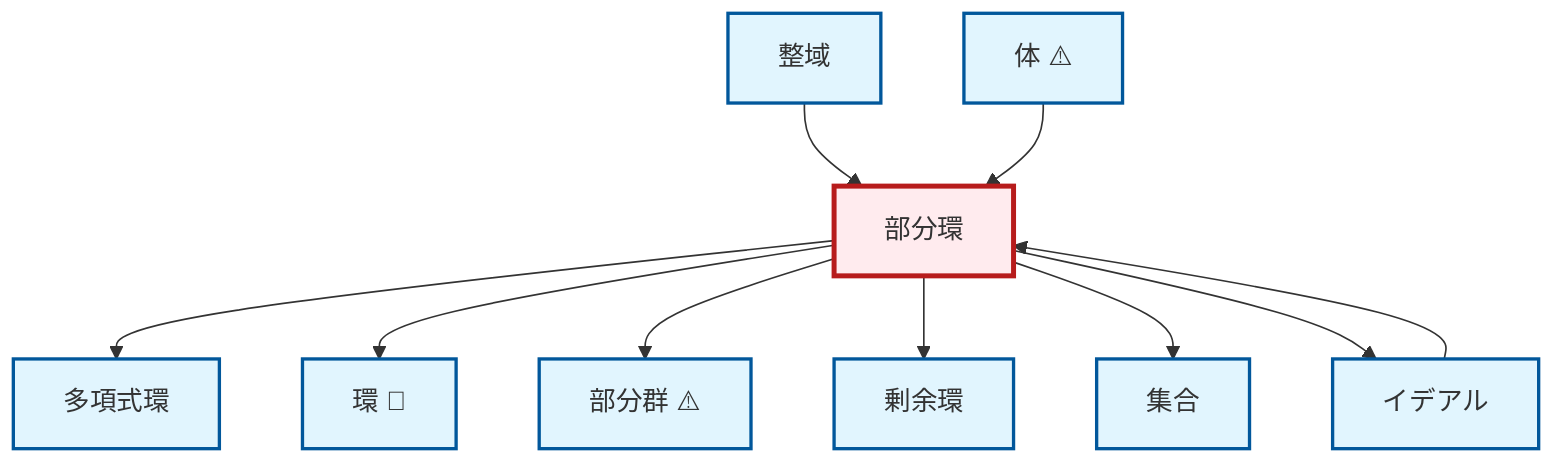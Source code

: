 graph TD
    classDef definition fill:#e1f5fe,stroke:#01579b,stroke-width:2px
    classDef theorem fill:#f3e5f5,stroke:#4a148c,stroke-width:2px
    classDef axiom fill:#fff3e0,stroke:#e65100,stroke-width:2px
    classDef example fill:#e8f5e9,stroke:#1b5e20,stroke-width:2px
    classDef current fill:#ffebee,stroke:#b71c1c,stroke-width:3px
    def-integral-domain["整域"]:::definition
    def-subring["部分環"]:::definition
    def-polynomial-ring["多項式環"]:::definition
    def-ideal["イデアル"]:::definition
    def-ring["環 📝"]:::definition
    def-field["体 ⚠️"]:::definition
    def-quotient-ring["剰余環"]:::definition
    def-set["集合"]:::definition
    def-subgroup["部分群 ⚠️"]:::definition
    def-subring --> def-polynomial-ring
    def-subring --> def-ring
    def-subring --> def-subgroup
    def-integral-domain --> def-subring
    def-subring --> def-quotient-ring
    def-subring --> def-set
    def-ideal --> def-subring
    def-field --> def-subring
    def-subring --> def-ideal
    class def-subring current